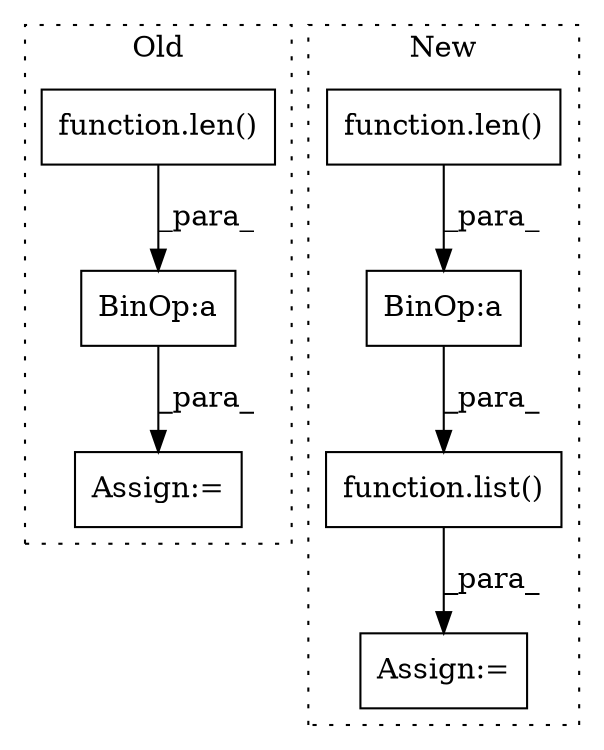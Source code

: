 digraph G {
subgraph cluster0 {
1 [label="function.len()" a="75" s="473,496" l="4,1" shape="box"];
4 [label="Assign:=" a="68" s="459" l="3" shape="box"];
5 [label="BinOp:a" a="82" s="497" l="2" shape="box"];
label = "Old";
style="dotted";
}
subgraph cluster1 {
2 [label="function.list()" a="75" s="754,817" l="5,1" shape="box"];
3 [label="Assign:=" a="68" s="751" l="3" shape="box"];
6 [label="BinOp:a" a="82" s="790" l="1" shape="box"];
7 [label="function.len()" a="75" s="791,815" l="4,1" shape="box"];
label = "New";
style="dotted";
}
1 -> 5 [label="_para_"];
2 -> 3 [label="_para_"];
5 -> 4 [label="_para_"];
6 -> 2 [label="_para_"];
7 -> 6 [label="_para_"];
}